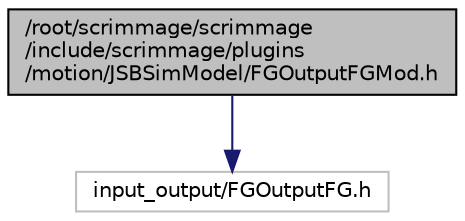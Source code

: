 digraph "/root/scrimmage/scrimmage/include/scrimmage/plugins/motion/JSBSimModel/FGOutputFGMod.h"
{
 // LATEX_PDF_SIZE
  edge [fontname="Helvetica",fontsize="10",labelfontname="Helvetica",labelfontsize="10"];
  node [fontname="Helvetica",fontsize="10",shape=record];
  Node1 [label="/root/scrimmage/scrimmage\l/include/scrimmage/plugins\l/motion/JSBSimModel/FGOutputFGMod.h",height=0.2,width=0.4,color="black", fillcolor="grey75", style="filled", fontcolor="black",tooltip="Brief file description."];
  Node1 -> Node2 [color="midnightblue",fontsize="10",style="solid",fontname="Helvetica"];
  Node2 [label="input_output/FGOutputFG.h",height=0.2,width=0.4,color="grey75", fillcolor="white", style="filled",tooltip=" "];
}

